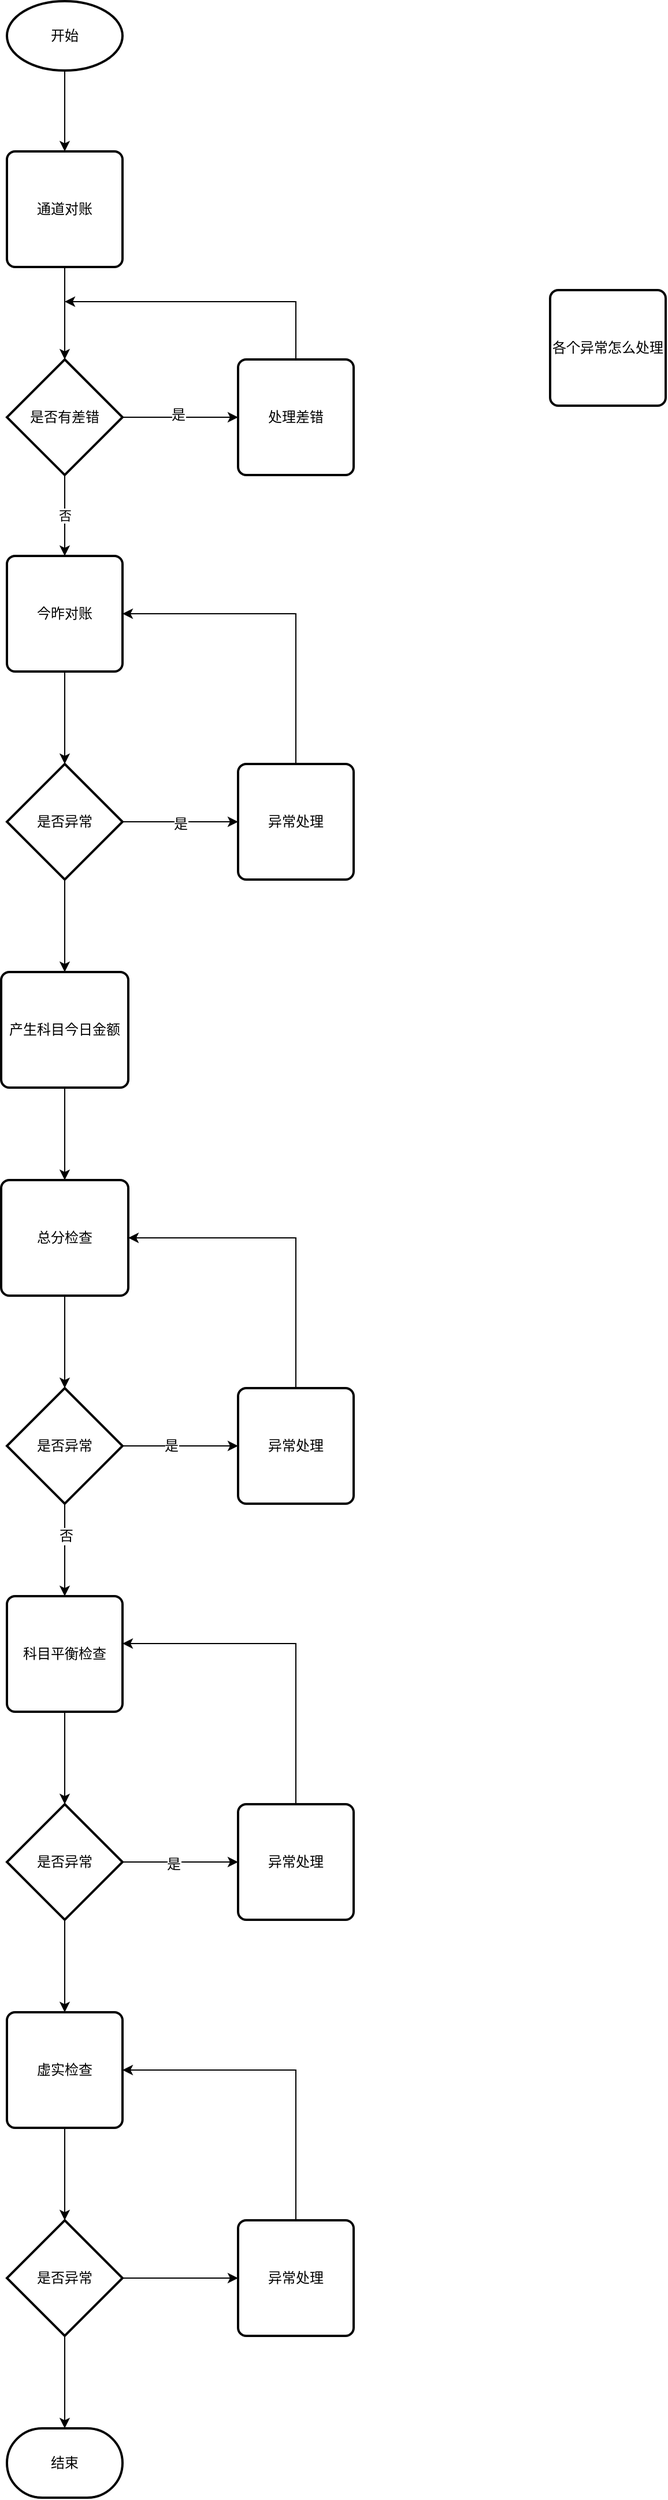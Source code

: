 <mxfile version="10.7.3" type="github"><diagram id="JEMpjjQQiYPJ0WE5Wm2D" name="Page-1"><mxGraphModel dx="1158" dy="616" grid="1" gridSize="10" guides="1" tooltips="1" connect="1" arrows="1" fold="1" page="1" pageScale="1" pageWidth="827" pageHeight="1169" math="0" shadow="0"><root><mxCell id="0"/><mxCell id="1" parent="0"/><mxCell id="Vv1YhOBb13TTygkUBVap-6" style="edgeStyle=orthogonalEdgeStyle;rounded=0;orthogonalLoop=1;jettySize=auto;html=1;entryX=0.5;entryY=0;entryDx=0;entryDy=0;" edge="1" parent="1" source="Vv1YhOBb13TTygkUBVap-1" target="Vv1YhOBb13TTygkUBVap-5"><mxGeometry relative="1" as="geometry"/></mxCell><mxCell id="Vv1YhOBb13TTygkUBVap-1" value="开始" style="strokeWidth=2;html=1;shape=mxgraph.flowchart.start_1;whiteSpace=wrap;" vertex="1" parent="1"><mxGeometry x="200" y="20" width="100" height="60" as="geometry"/></mxCell><mxCell id="Vv1YhOBb13TTygkUBVap-8" style="edgeStyle=orthogonalEdgeStyle;rounded=0;orthogonalLoop=1;jettySize=auto;html=1;entryX=0.5;entryY=0;entryDx=0;entryDy=0;entryPerimeter=0;" edge="1" parent="1" source="Vv1YhOBb13TTygkUBVap-5" target="Vv1YhOBb13TTygkUBVap-7"><mxGeometry relative="1" as="geometry"/></mxCell><mxCell id="Vv1YhOBb13TTygkUBVap-5" value="通道对账" style="rounded=1;whiteSpace=wrap;html=1;absoluteArcSize=1;arcSize=14;strokeWidth=2;" vertex="1" parent="1"><mxGeometry x="200" y="150" width="100" height="100" as="geometry"/></mxCell><mxCell id="Vv1YhOBb13TTygkUBVap-13" value="" style="edgeStyle=orthogonalEdgeStyle;rounded=0;orthogonalLoop=1;jettySize=auto;html=1;entryX=0;entryY=0.5;entryDx=0;entryDy=0;" edge="1" parent="1" source="Vv1YhOBb13TTygkUBVap-7" target="Vv1YhOBb13TTygkUBVap-11"><mxGeometry relative="1" as="geometry"><mxPoint x="380" y="380" as="targetPoint"/></mxGeometry></mxCell><mxCell id="Vv1YhOBb13TTygkUBVap-16" value="是" style="text;html=1;resizable=0;points=[];align=center;verticalAlign=middle;labelBackgroundColor=#ffffff;" vertex="1" connectable="0" parent="Vv1YhOBb13TTygkUBVap-13"><mxGeometry x="-0.04" y="2" relative="1" as="geometry"><mxPoint as="offset"/></mxGeometry></mxCell><mxCell id="Vv1YhOBb13TTygkUBVap-20" value="否" style="edgeStyle=orthogonalEdgeStyle;rounded=0;orthogonalLoop=1;jettySize=auto;html=1;entryX=0.5;entryY=0;entryDx=0;entryDy=0;" edge="1" parent="1" source="Vv1YhOBb13TTygkUBVap-7" target="Vv1YhOBb13TTygkUBVap-19"><mxGeometry relative="1" as="geometry"/></mxCell><mxCell id="Vv1YhOBb13TTygkUBVap-7" value="是否有差错" style="strokeWidth=2;html=1;shape=mxgraph.flowchart.decision;whiteSpace=wrap;" vertex="1" parent="1"><mxGeometry x="200" y="330" width="100" height="100" as="geometry"/></mxCell><mxCell id="Vv1YhOBb13TTygkUBVap-18" value="" style="edgeStyle=orthogonalEdgeStyle;rounded=0;orthogonalLoop=1;jettySize=auto;html=1;" edge="1" parent="1" source="Vv1YhOBb13TTygkUBVap-11"><mxGeometry relative="1" as="geometry"><mxPoint x="250" y="280" as="targetPoint"/><Array as="points"><mxPoint x="450" y="280"/></Array></mxGeometry></mxCell><mxCell id="Vv1YhOBb13TTygkUBVap-11" value="处理差错" style="rounded=1;whiteSpace=wrap;html=1;absoluteArcSize=1;arcSize=14;strokeWidth=2;" vertex="1" parent="1"><mxGeometry x="400" y="330" width="100" height="100" as="geometry"/></mxCell><mxCell id="Vv1YhOBb13TTygkUBVap-22" style="edgeStyle=orthogonalEdgeStyle;rounded=0;orthogonalLoop=1;jettySize=auto;html=1;entryX=0.5;entryY=0;entryDx=0;entryDy=0;entryPerimeter=0;" edge="1" parent="1" source="Vv1YhOBb13TTygkUBVap-19" target="Vv1YhOBb13TTygkUBVap-21"><mxGeometry relative="1" as="geometry"/></mxCell><mxCell id="Vv1YhOBb13TTygkUBVap-19" value="今昨对账" style="rounded=1;whiteSpace=wrap;html=1;absoluteArcSize=1;arcSize=14;strokeWidth=2;" vertex="1" parent="1"><mxGeometry x="200" y="500" width="100" height="100" as="geometry"/></mxCell><mxCell id="Vv1YhOBb13TTygkUBVap-24" value="" style="edgeStyle=orthogonalEdgeStyle;rounded=0;orthogonalLoop=1;jettySize=auto;html=1;entryX=0;entryY=0.5;entryDx=0;entryDy=0;" edge="1" parent="1" source="Vv1YhOBb13TTygkUBVap-21" target="Vv1YhOBb13TTygkUBVap-25"><mxGeometry relative="1" as="geometry"><mxPoint x="380" y="730" as="targetPoint"/></mxGeometry></mxCell><mxCell id="Vv1YhOBb13TTygkUBVap-26" value="是" style="text;html=1;resizable=0;points=[];align=center;verticalAlign=middle;labelBackgroundColor=#ffffff;" vertex="1" connectable="0" parent="Vv1YhOBb13TTygkUBVap-24"><mxGeometry y="-2" relative="1" as="geometry"><mxPoint as="offset"/></mxGeometry></mxCell><mxCell id="Vv1YhOBb13TTygkUBVap-30" value="" style="edgeStyle=orthogonalEdgeStyle;rounded=0;orthogonalLoop=1;jettySize=auto;html=1;entryX=0.5;entryY=0;entryDx=0;entryDy=0;" edge="1" parent="1" source="Vv1YhOBb13TTygkUBVap-21" target="Vv1YhOBb13TTygkUBVap-31"><mxGeometry relative="1" as="geometry"><mxPoint x="250" y="860" as="targetPoint"/></mxGeometry></mxCell><mxCell id="Vv1YhOBb13TTygkUBVap-21" value="是否异常" style="strokeWidth=2;html=1;shape=mxgraph.flowchart.decision;whiteSpace=wrap;" vertex="1" parent="1"><mxGeometry x="200" y="680" width="100" height="100" as="geometry"/></mxCell><mxCell id="Vv1YhOBb13TTygkUBVap-28" value="" style="edgeStyle=orthogonalEdgeStyle;rounded=0;orthogonalLoop=1;jettySize=auto;html=1;entryX=1;entryY=0.5;entryDx=0;entryDy=0;" edge="1" parent="1" source="Vv1YhOBb13TTygkUBVap-25" target="Vv1YhOBb13TTygkUBVap-19"><mxGeometry relative="1" as="geometry"><mxPoint x="250" y="630" as="targetPoint"/><Array as="points"><mxPoint x="450" y="550"/></Array></mxGeometry></mxCell><mxCell id="Vv1YhOBb13TTygkUBVap-25" value="异常处理" style="rounded=1;whiteSpace=wrap;html=1;absoluteArcSize=1;arcSize=14;strokeWidth=2;" vertex="1" parent="1"><mxGeometry x="400" y="680" width="100" height="100" as="geometry"/></mxCell><mxCell id="Vv1YhOBb13TTygkUBVap-33" value="" style="edgeStyle=orthogonalEdgeStyle;rounded=0;orthogonalLoop=1;jettySize=auto;html=1;" edge="1" parent="1" source="Vv1YhOBb13TTygkUBVap-31" target="Vv1YhOBb13TTygkUBVap-32"><mxGeometry relative="1" as="geometry"/></mxCell><mxCell id="Vv1YhOBb13TTygkUBVap-31" value="产生科目今日金额" style="rounded=1;whiteSpace=wrap;html=1;absoluteArcSize=1;arcSize=14;strokeWidth=2;" vertex="1" parent="1"><mxGeometry x="195" y="860" width="110" height="100" as="geometry"/></mxCell><mxCell id="Vv1YhOBb13TTygkUBVap-35" style="edgeStyle=orthogonalEdgeStyle;rounded=0;orthogonalLoop=1;jettySize=auto;html=1;entryX=0.5;entryY=0;entryDx=0;entryDy=0;entryPerimeter=0;" edge="1" parent="1" source="Vv1YhOBb13TTygkUBVap-32" target="Vv1YhOBb13TTygkUBVap-34"><mxGeometry relative="1" as="geometry"/></mxCell><mxCell id="Vv1YhOBb13TTygkUBVap-32" value="总分检查" style="rounded=1;whiteSpace=wrap;html=1;absoluteArcSize=1;arcSize=14;strokeWidth=2;" vertex="1" parent="1"><mxGeometry x="195" y="1040" width="110" height="100" as="geometry"/></mxCell><mxCell id="Vv1YhOBb13TTygkUBVap-39" style="edgeStyle=orthogonalEdgeStyle;rounded=0;orthogonalLoop=1;jettySize=auto;html=1;entryX=0;entryY=0.5;entryDx=0;entryDy=0;" edge="1" parent="1" source="Vv1YhOBb13TTygkUBVap-34" target="Vv1YhOBb13TTygkUBVap-38"><mxGeometry relative="1" as="geometry"/></mxCell><mxCell id="Vv1YhOBb13TTygkUBVap-40" value="是" style="text;html=1;resizable=0;points=[];align=center;verticalAlign=middle;labelBackgroundColor=#ffffff;" vertex="1" connectable="0" parent="Vv1YhOBb13TTygkUBVap-39"><mxGeometry x="-0.16" relative="1" as="geometry"><mxPoint as="offset"/></mxGeometry></mxCell><mxCell id="Vv1YhOBb13TTygkUBVap-45" style="edgeStyle=orthogonalEdgeStyle;rounded=0;orthogonalLoop=1;jettySize=auto;html=1;entryX=0.5;entryY=0;entryDx=0;entryDy=0;" edge="1" parent="1" source="Vv1YhOBb13TTygkUBVap-34" target="Vv1YhOBb13TTygkUBVap-44"><mxGeometry relative="1" as="geometry"/></mxCell><mxCell id="Vv1YhOBb13TTygkUBVap-46" value="否" style="text;html=1;resizable=0;points=[];align=center;verticalAlign=middle;labelBackgroundColor=#ffffff;" vertex="1" connectable="0" parent="Vv1YhOBb13TTygkUBVap-45"><mxGeometry x="-0.3" y="1" relative="1" as="geometry"><mxPoint as="offset"/></mxGeometry></mxCell><mxCell id="Vv1YhOBb13TTygkUBVap-34" value="是否异常" style="strokeWidth=2;html=1;shape=mxgraph.flowchart.decision;whiteSpace=wrap;" vertex="1" parent="1"><mxGeometry x="200" y="1220" width="100" height="100" as="geometry"/></mxCell><mxCell id="Vv1YhOBb13TTygkUBVap-42" value="" style="edgeStyle=orthogonalEdgeStyle;rounded=0;orthogonalLoop=1;jettySize=auto;html=1;entryX=1;entryY=0.5;entryDx=0;entryDy=0;" edge="1" parent="1" source="Vv1YhOBb13TTygkUBVap-38" target="Vv1YhOBb13TTygkUBVap-32"><mxGeometry relative="1" as="geometry"><mxPoint x="250" y="1170" as="targetPoint"/><Array as="points"><mxPoint x="450" y="1090"/></Array></mxGeometry></mxCell><mxCell id="Vv1YhOBb13TTygkUBVap-38" value="异常处理" style="rounded=1;whiteSpace=wrap;html=1;absoluteArcSize=1;arcSize=14;strokeWidth=2;" vertex="1" parent="1"><mxGeometry x="400" y="1220" width="100" height="100" as="geometry"/></mxCell><mxCell id="Vv1YhOBb13TTygkUBVap-43" value="各个异常怎么处理" style="rounded=1;whiteSpace=wrap;html=1;absoluteArcSize=1;arcSize=14;strokeWidth=2;" vertex="1" parent="1"><mxGeometry x="670" y="270" width="100" height="100" as="geometry"/></mxCell><mxCell id="Vv1YhOBb13TTygkUBVap-48" style="edgeStyle=orthogonalEdgeStyle;rounded=0;orthogonalLoop=1;jettySize=auto;html=1;entryX=0.5;entryY=0;entryDx=0;entryDy=0;entryPerimeter=0;" edge="1" parent="1" source="Vv1YhOBb13TTygkUBVap-44" target="Vv1YhOBb13TTygkUBVap-47"><mxGeometry relative="1" as="geometry"/></mxCell><mxCell id="Vv1YhOBb13TTygkUBVap-44" value="科目平衡检查" style="rounded=1;whiteSpace=wrap;html=1;absoluteArcSize=1;arcSize=14;strokeWidth=2;" vertex="1" parent="1"><mxGeometry x="200" y="1400" width="100" height="100" as="geometry"/></mxCell><mxCell id="Vv1YhOBb13TTygkUBVap-50" style="edgeStyle=orthogonalEdgeStyle;rounded=0;orthogonalLoop=1;jettySize=auto;html=1;entryX=0;entryY=0.5;entryDx=0;entryDy=0;" edge="1" parent="1" source="Vv1YhOBb13TTygkUBVap-47" target="Vv1YhOBb13TTygkUBVap-49"><mxGeometry relative="1" as="geometry"/></mxCell><mxCell id="Vv1YhOBb13TTygkUBVap-53" value="是" style="text;html=1;resizable=0;points=[];align=center;verticalAlign=middle;labelBackgroundColor=#ffffff;" vertex="1" connectable="0" parent="Vv1YhOBb13TTygkUBVap-50"><mxGeometry x="-0.12" y="-2" relative="1" as="geometry"><mxPoint as="offset"/></mxGeometry></mxCell><mxCell id="Vv1YhOBb13TTygkUBVap-55" style="edgeStyle=orthogonalEdgeStyle;rounded=0;orthogonalLoop=1;jettySize=auto;html=1;entryX=0.5;entryY=0;entryDx=0;entryDy=0;" edge="1" parent="1" source="Vv1YhOBb13TTygkUBVap-47" target="Vv1YhOBb13TTygkUBVap-54"><mxGeometry relative="1" as="geometry"/></mxCell><mxCell id="Vv1YhOBb13TTygkUBVap-47" value="是否异常" style="strokeWidth=2;html=1;shape=mxgraph.flowchart.decision;whiteSpace=wrap;" vertex="1" parent="1"><mxGeometry x="200" y="1580" width="100" height="100" as="geometry"/></mxCell><mxCell id="Vv1YhOBb13TTygkUBVap-52" value="" style="edgeStyle=orthogonalEdgeStyle;rounded=0;orthogonalLoop=1;jettySize=auto;html=1;entryX=1;entryY=0.41;entryDx=0;entryDy=0;entryPerimeter=0;" edge="1" parent="1" source="Vv1YhOBb13TTygkUBVap-49" target="Vv1YhOBb13TTygkUBVap-44"><mxGeometry relative="1" as="geometry"><mxPoint x="450" y="1500" as="targetPoint"/><Array as="points"><mxPoint x="450" y="1441"/></Array></mxGeometry></mxCell><mxCell id="Vv1YhOBb13TTygkUBVap-49" value="异常处理" style="rounded=1;whiteSpace=wrap;html=1;absoluteArcSize=1;arcSize=14;strokeWidth=2;" vertex="1" parent="1"><mxGeometry x="400" y="1580" width="100" height="100" as="geometry"/></mxCell><mxCell id="Vv1YhOBb13TTygkUBVap-59" style="edgeStyle=orthogonalEdgeStyle;rounded=0;orthogonalLoop=1;jettySize=auto;html=1;" edge="1" parent="1" source="Vv1YhOBb13TTygkUBVap-54" target="Vv1YhOBb13TTygkUBVap-56"><mxGeometry relative="1" as="geometry"/></mxCell><mxCell id="Vv1YhOBb13TTygkUBVap-54" value="虚实检查" style="rounded=1;whiteSpace=wrap;html=1;absoluteArcSize=1;arcSize=14;strokeWidth=2;" vertex="1" parent="1"><mxGeometry x="200" y="1760" width="100" height="100" as="geometry"/></mxCell><mxCell id="Vv1YhOBb13TTygkUBVap-58" style="edgeStyle=orthogonalEdgeStyle;rounded=0;orthogonalLoop=1;jettySize=auto;html=1;" edge="1" parent="1" source="Vv1YhOBb13TTygkUBVap-56" target="Vv1YhOBb13TTygkUBVap-57"><mxGeometry relative="1" as="geometry"/></mxCell><mxCell id="Vv1YhOBb13TTygkUBVap-61" style="edgeStyle=orthogonalEdgeStyle;rounded=0;orthogonalLoop=1;jettySize=auto;html=1;entryX=0;entryY=0.5;entryDx=0;entryDy=0;" edge="1" parent="1" source="Vv1YhOBb13TTygkUBVap-56" target="Vv1YhOBb13TTygkUBVap-60"><mxGeometry relative="1" as="geometry"/></mxCell><mxCell id="Vv1YhOBb13TTygkUBVap-56" value="是否异常" style="strokeWidth=2;html=1;shape=mxgraph.flowchart.decision;whiteSpace=wrap;" vertex="1" parent="1"><mxGeometry x="200" y="1940" width="100" height="100" as="geometry"/></mxCell><mxCell id="Vv1YhOBb13TTygkUBVap-57" value="结束" style="strokeWidth=2;html=1;shape=mxgraph.flowchart.terminator;whiteSpace=wrap;" vertex="1" parent="1"><mxGeometry x="200" y="2120" width="100" height="60" as="geometry"/></mxCell><mxCell id="Vv1YhOBb13TTygkUBVap-63" value="" style="edgeStyle=orthogonalEdgeStyle;rounded=0;orthogonalLoop=1;jettySize=auto;html=1;entryX=1;entryY=0.5;entryDx=0;entryDy=0;" edge="1" parent="1" source="Vv1YhOBb13TTygkUBVap-60" target="Vv1YhOBb13TTygkUBVap-54"><mxGeometry relative="1" as="geometry"><mxPoint x="450" y="1860" as="targetPoint"/><Array as="points"><mxPoint x="450" y="1810"/></Array></mxGeometry></mxCell><mxCell id="Vv1YhOBb13TTygkUBVap-60" value="异常处理" style="rounded=1;whiteSpace=wrap;html=1;absoluteArcSize=1;arcSize=14;strokeWidth=2;" vertex="1" parent="1"><mxGeometry x="400" y="1940" width="100" height="100" as="geometry"/></mxCell></root></mxGraphModel></diagram></mxfile>
